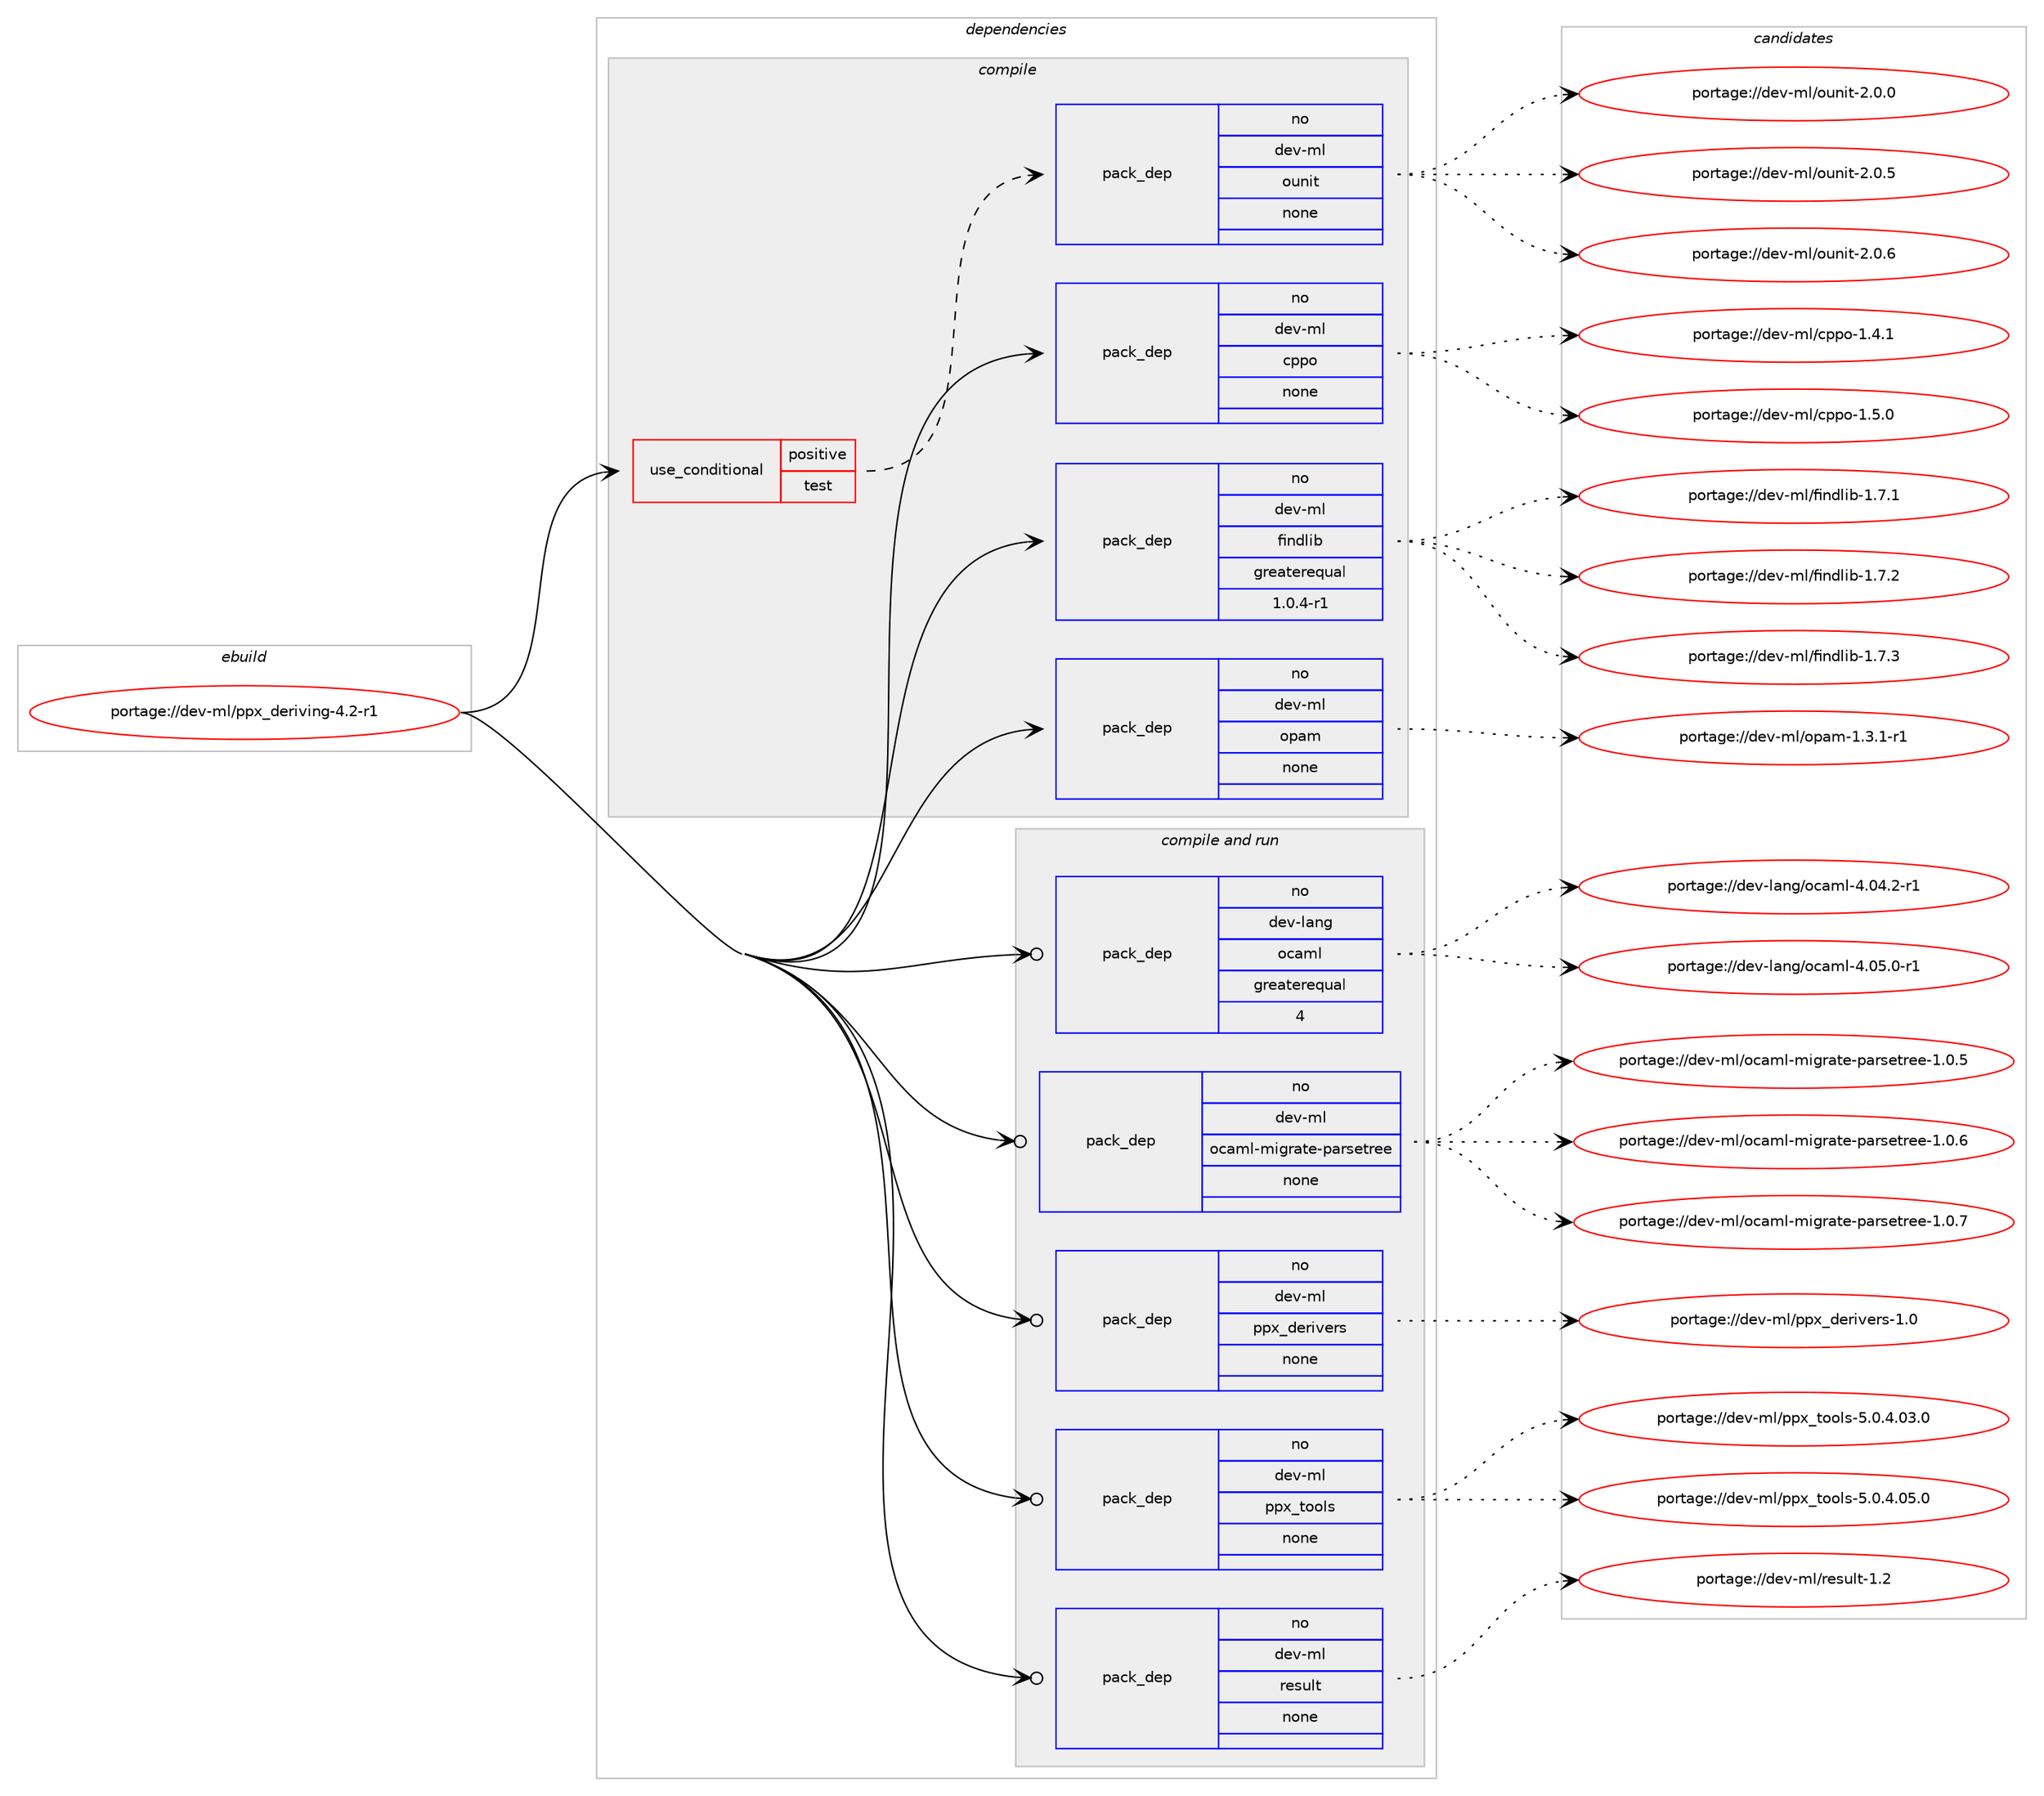 digraph prolog {

# *************
# Graph options
# *************

newrank=true;
concentrate=true;
compound=true;
graph [rankdir=LR,fontname=Helvetica,fontsize=10,ranksep=1.5];#, ranksep=2.5, nodesep=0.2];
edge  [arrowhead=vee];
node  [fontname=Helvetica,fontsize=10];

# **********
# The ebuild
# **********

subgraph cluster_leftcol {
color=gray;
rank=same;
label=<<i>ebuild</i>>;
id [label="portage://dev-ml/ppx_deriving-4.2-r1", color=red, width=4, href="../dev-ml/ppx_deriving-4.2-r1.svg"];
}

# ****************
# The dependencies
# ****************

subgraph cluster_midcol {
color=gray;
label=<<i>dependencies</i>>;
subgraph cluster_compile {
fillcolor="#eeeeee";
style=filled;
label=<<i>compile</i>>;
subgraph cond22494 {
dependency107709 [label=<<TABLE BORDER="0" CELLBORDER="1" CELLSPACING="0" CELLPADDING="4"><TR><TD ROWSPAN="3" CELLPADDING="10">use_conditional</TD></TR><TR><TD>positive</TD></TR><TR><TD>test</TD></TR></TABLE>>, shape=none, color=red];
subgraph pack82049 {
dependency107710 [label=<<TABLE BORDER="0" CELLBORDER="1" CELLSPACING="0" CELLPADDING="4" WIDTH="220"><TR><TD ROWSPAN="6" CELLPADDING="30">pack_dep</TD></TR><TR><TD WIDTH="110">no</TD></TR><TR><TD>dev-ml</TD></TR><TR><TD>ounit</TD></TR><TR><TD>none</TD></TR><TR><TD></TD></TR></TABLE>>, shape=none, color=blue];
}
dependency107709:e -> dependency107710:w [weight=20,style="dashed",arrowhead="vee"];
}
id:e -> dependency107709:w [weight=20,style="solid",arrowhead="vee"];
subgraph pack82050 {
dependency107711 [label=<<TABLE BORDER="0" CELLBORDER="1" CELLSPACING="0" CELLPADDING="4" WIDTH="220"><TR><TD ROWSPAN="6" CELLPADDING="30">pack_dep</TD></TR><TR><TD WIDTH="110">no</TD></TR><TR><TD>dev-ml</TD></TR><TR><TD>cppo</TD></TR><TR><TD>none</TD></TR><TR><TD></TD></TR></TABLE>>, shape=none, color=blue];
}
id:e -> dependency107711:w [weight=20,style="solid",arrowhead="vee"];
subgraph pack82051 {
dependency107712 [label=<<TABLE BORDER="0" CELLBORDER="1" CELLSPACING="0" CELLPADDING="4" WIDTH="220"><TR><TD ROWSPAN="6" CELLPADDING="30">pack_dep</TD></TR><TR><TD WIDTH="110">no</TD></TR><TR><TD>dev-ml</TD></TR><TR><TD>findlib</TD></TR><TR><TD>greaterequal</TD></TR><TR><TD>1.0.4-r1</TD></TR></TABLE>>, shape=none, color=blue];
}
id:e -> dependency107712:w [weight=20,style="solid",arrowhead="vee"];
subgraph pack82052 {
dependency107713 [label=<<TABLE BORDER="0" CELLBORDER="1" CELLSPACING="0" CELLPADDING="4" WIDTH="220"><TR><TD ROWSPAN="6" CELLPADDING="30">pack_dep</TD></TR><TR><TD WIDTH="110">no</TD></TR><TR><TD>dev-ml</TD></TR><TR><TD>opam</TD></TR><TR><TD>none</TD></TR><TR><TD></TD></TR></TABLE>>, shape=none, color=blue];
}
id:e -> dependency107713:w [weight=20,style="solid",arrowhead="vee"];
}
subgraph cluster_compileandrun {
fillcolor="#eeeeee";
style=filled;
label=<<i>compile and run</i>>;
subgraph pack82053 {
dependency107714 [label=<<TABLE BORDER="0" CELLBORDER="1" CELLSPACING="0" CELLPADDING="4" WIDTH="220"><TR><TD ROWSPAN="6" CELLPADDING="30">pack_dep</TD></TR><TR><TD WIDTH="110">no</TD></TR><TR><TD>dev-lang</TD></TR><TR><TD>ocaml</TD></TR><TR><TD>greaterequal</TD></TR><TR><TD>4</TD></TR></TABLE>>, shape=none, color=blue];
}
id:e -> dependency107714:w [weight=20,style="solid",arrowhead="odotvee"];
subgraph pack82054 {
dependency107715 [label=<<TABLE BORDER="0" CELLBORDER="1" CELLSPACING="0" CELLPADDING="4" WIDTH="220"><TR><TD ROWSPAN="6" CELLPADDING="30">pack_dep</TD></TR><TR><TD WIDTH="110">no</TD></TR><TR><TD>dev-ml</TD></TR><TR><TD>ocaml-migrate-parsetree</TD></TR><TR><TD>none</TD></TR><TR><TD></TD></TR></TABLE>>, shape=none, color=blue];
}
id:e -> dependency107715:w [weight=20,style="solid",arrowhead="odotvee"];
subgraph pack82055 {
dependency107716 [label=<<TABLE BORDER="0" CELLBORDER="1" CELLSPACING="0" CELLPADDING="4" WIDTH="220"><TR><TD ROWSPAN="6" CELLPADDING="30">pack_dep</TD></TR><TR><TD WIDTH="110">no</TD></TR><TR><TD>dev-ml</TD></TR><TR><TD>ppx_derivers</TD></TR><TR><TD>none</TD></TR><TR><TD></TD></TR></TABLE>>, shape=none, color=blue];
}
id:e -> dependency107716:w [weight=20,style="solid",arrowhead="odotvee"];
subgraph pack82056 {
dependency107717 [label=<<TABLE BORDER="0" CELLBORDER="1" CELLSPACING="0" CELLPADDING="4" WIDTH="220"><TR><TD ROWSPAN="6" CELLPADDING="30">pack_dep</TD></TR><TR><TD WIDTH="110">no</TD></TR><TR><TD>dev-ml</TD></TR><TR><TD>ppx_tools</TD></TR><TR><TD>none</TD></TR><TR><TD></TD></TR></TABLE>>, shape=none, color=blue];
}
id:e -> dependency107717:w [weight=20,style="solid",arrowhead="odotvee"];
subgraph pack82057 {
dependency107718 [label=<<TABLE BORDER="0" CELLBORDER="1" CELLSPACING="0" CELLPADDING="4" WIDTH="220"><TR><TD ROWSPAN="6" CELLPADDING="30">pack_dep</TD></TR><TR><TD WIDTH="110">no</TD></TR><TR><TD>dev-ml</TD></TR><TR><TD>result</TD></TR><TR><TD>none</TD></TR><TR><TD></TD></TR></TABLE>>, shape=none, color=blue];
}
id:e -> dependency107718:w [weight=20,style="solid",arrowhead="odotvee"];
}
subgraph cluster_run {
fillcolor="#eeeeee";
style=filled;
label=<<i>run</i>>;
}
}

# **************
# The candidates
# **************

subgraph cluster_choices {
rank=same;
color=gray;
label=<<i>candidates</i>>;

subgraph choice82049 {
color=black;
nodesep=1;
choiceportage1001011184510910847111117110105116455046484648 [label="portage://dev-ml/ounit-2.0.0", color=red, width=4,href="../dev-ml/ounit-2.0.0.svg"];
choiceportage1001011184510910847111117110105116455046484653 [label="portage://dev-ml/ounit-2.0.5", color=red, width=4,href="../dev-ml/ounit-2.0.5.svg"];
choiceportage1001011184510910847111117110105116455046484654 [label="portage://dev-ml/ounit-2.0.6", color=red, width=4,href="../dev-ml/ounit-2.0.6.svg"];
dependency107710:e -> choiceportage1001011184510910847111117110105116455046484648:w [style=dotted,weight="100"];
dependency107710:e -> choiceportage1001011184510910847111117110105116455046484653:w [style=dotted,weight="100"];
dependency107710:e -> choiceportage1001011184510910847111117110105116455046484654:w [style=dotted,weight="100"];
}
subgraph choice82050 {
color=black;
nodesep=1;
choiceportage100101118451091084799112112111454946524649 [label="portage://dev-ml/cppo-1.4.1", color=red, width=4,href="../dev-ml/cppo-1.4.1.svg"];
choiceportage100101118451091084799112112111454946534648 [label="portage://dev-ml/cppo-1.5.0", color=red, width=4,href="../dev-ml/cppo-1.5.0.svg"];
dependency107711:e -> choiceportage100101118451091084799112112111454946524649:w [style=dotted,weight="100"];
dependency107711:e -> choiceportage100101118451091084799112112111454946534648:w [style=dotted,weight="100"];
}
subgraph choice82051 {
color=black;
nodesep=1;
choiceportage100101118451091084710210511010010810598454946554649 [label="portage://dev-ml/findlib-1.7.1", color=red, width=4,href="../dev-ml/findlib-1.7.1.svg"];
choiceportage100101118451091084710210511010010810598454946554650 [label="portage://dev-ml/findlib-1.7.2", color=red, width=4,href="../dev-ml/findlib-1.7.2.svg"];
choiceportage100101118451091084710210511010010810598454946554651 [label="portage://dev-ml/findlib-1.7.3", color=red, width=4,href="../dev-ml/findlib-1.7.3.svg"];
dependency107712:e -> choiceportage100101118451091084710210511010010810598454946554649:w [style=dotted,weight="100"];
dependency107712:e -> choiceportage100101118451091084710210511010010810598454946554650:w [style=dotted,weight="100"];
dependency107712:e -> choiceportage100101118451091084710210511010010810598454946554651:w [style=dotted,weight="100"];
}
subgraph choice82052 {
color=black;
nodesep=1;
choiceportage1001011184510910847111112971094549465146494511449 [label="portage://dev-ml/opam-1.3.1-r1", color=red, width=4,href="../dev-ml/opam-1.3.1-r1.svg"];
dependency107713:e -> choiceportage1001011184510910847111112971094549465146494511449:w [style=dotted,weight="100"];
}
subgraph choice82053 {
color=black;
nodesep=1;
choiceportage1001011184510897110103471119997109108455246485246504511449 [label="portage://dev-lang/ocaml-4.04.2-r1", color=red, width=4,href="../dev-lang/ocaml-4.04.2-r1.svg"];
choiceportage1001011184510897110103471119997109108455246485346484511449 [label="portage://dev-lang/ocaml-4.05.0-r1", color=red, width=4,href="../dev-lang/ocaml-4.05.0-r1.svg"];
dependency107714:e -> choiceportage1001011184510897110103471119997109108455246485246504511449:w [style=dotted,weight="100"];
dependency107714:e -> choiceportage1001011184510897110103471119997109108455246485346484511449:w [style=dotted,weight="100"];
}
subgraph choice82054 {
color=black;
nodesep=1;
choiceportage1001011184510910847111999710910845109105103114971161014511297114115101116114101101454946484653 [label="portage://dev-ml/ocaml-migrate-parsetree-1.0.5", color=red, width=4,href="../dev-ml/ocaml-migrate-parsetree-1.0.5.svg"];
choiceportage1001011184510910847111999710910845109105103114971161014511297114115101116114101101454946484654 [label="portage://dev-ml/ocaml-migrate-parsetree-1.0.6", color=red, width=4,href="../dev-ml/ocaml-migrate-parsetree-1.0.6.svg"];
choiceportage1001011184510910847111999710910845109105103114971161014511297114115101116114101101454946484655 [label="portage://dev-ml/ocaml-migrate-parsetree-1.0.7", color=red, width=4,href="../dev-ml/ocaml-migrate-parsetree-1.0.7.svg"];
dependency107715:e -> choiceportage1001011184510910847111999710910845109105103114971161014511297114115101116114101101454946484653:w [style=dotted,weight="100"];
dependency107715:e -> choiceportage1001011184510910847111999710910845109105103114971161014511297114115101116114101101454946484654:w [style=dotted,weight="100"];
dependency107715:e -> choiceportage1001011184510910847111999710910845109105103114971161014511297114115101116114101101454946484655:w [style=dotted,weight="100"];
}
subgraph choice82055 {
color=black;
nodesep=1;
choiceportage10010111845109108471121121209510010111410511810111411545494648 [label="portage://dev-ml/ppx_derivers-1.0", color=red, width=4,href="../dev-ml/ppx_derivers-1.0.svg"];
dependency107716:e -> choiceportage10010111845109108471121121209510010111410511810111411545494648:w [style=dotted,weight="100"];
}
subgraph choice82056 {
color=black;
nodesep=1;
choiceportage1001011184510910847112112120951161111111081154553464846524648514648 [label="portage://dev-ml/ppx_tools-5.0.4.03.0", color=red, width=4,href="../dev-ml/ppx_tools-5.0.4.03.0.svg"];
choiceportage1001011184510910847112112120951161111111081154553464846524648534648 [label="portage://dev-ml/ppx_tools-5.0.4.05.0", color=red, width=4,href="../dev-ml/ppx_tools-5.0.4.05.0.svg"];
dependency107717:e -> choiceportage1001011184510910847112112120951161111111081154553464846524648514648:w [style=dotted,weight="100"];
dependency107717:e -> choiceportage1001011184510910847112112120951161111111081154553464846524648534648:w [style=dotted,weight="100"];
}
subgraph choice82057 {
color=black;
nodesep=1;
choiceportage100101118451091084711410111511710811645494650 [label="portage://dev-ml/result-1.2", color=red, width=4,href="../dev-ml/result-1.2.svg"];
dependency107718:e -> choiceportage100101118451091084711410111511710811645494650:w [style=dotted,weight="100"];
}
}

}
